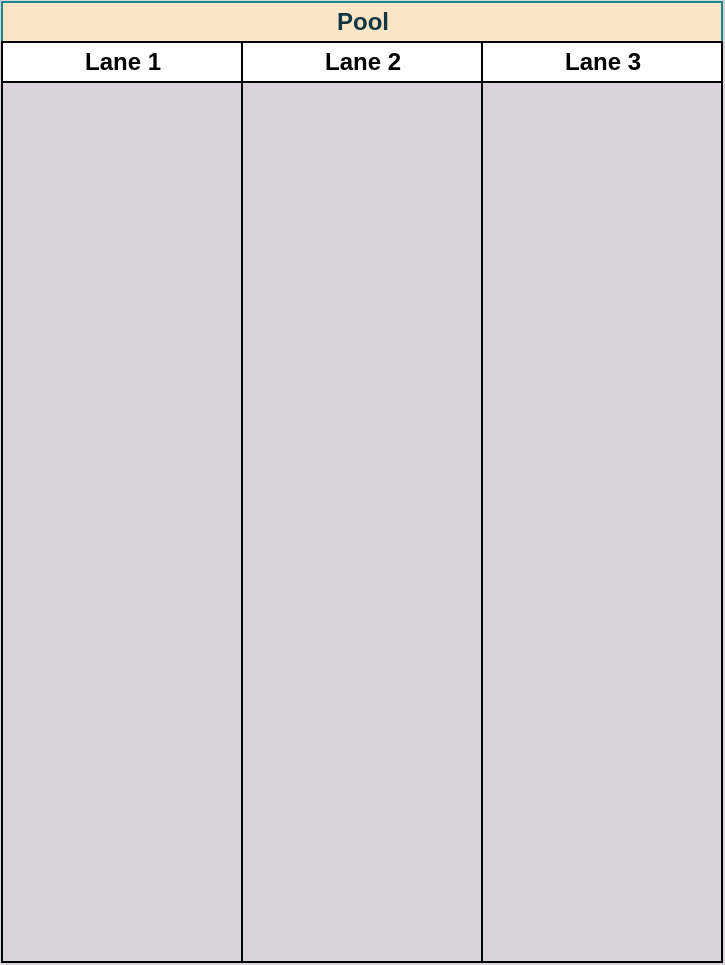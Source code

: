<mxfile version="14.1.2" type="github">
  <diagram id="8gqzO-sBCFq0tF3Lt717" name="Page-1">
    <mxGraphModel dx="1296" dy="826" grid="1" gridSize="10" guides="1" tooltips="1" connect="1" arrows="1" fold="1" page="1" pageScale="1" pageWidth="827" pageHeight="1169" background="#DAD2D8" math="0" shadow="0">
      <root>
        <mxCell id="0" />
        <mxCell id="1" parent="0" />
        <mxCell id="kLUBncIEuIzbrDYKi5dw-19" value="Pool" style="swimlane;html=1;childLayout=stackLayout;resizeParent=1;resizeParentMax=0;startSize=20;rounded=0;sketch=0;strokeColor=#0F8B8D;fillColor=#FAE5C7;fontColor=#143642;" vertex="1" parent="1">
          <mxGeometry x="100" y="90" width="360" height="480" as="geometry" />
        </mxCell>
        <mxCell id="kLUBncIEuIzbrDYKi5dw-20" value="Lane 1" style="swimlane;html=1;startSize=20;" vertex="1" parent="kLUBncIEuIzbrDYKi5dw-19">
          <mxGeometry y="20" width="120" height="460" as="geometry" />
        </mxCell>
        <mxCell id="kLUBncIEuIzbrDYKi5dw-21" value="Lane 2" style="swimlane;html=1;startSize=20;" vertex="1" parent="kLUBncIEuIzbrDYKi5dw-19">
          <mxGeometry x="120" y="20" width="120" height="460" as="geometry" />
        </mxCell>
        <mxCell id="kLUBncIEuIzbrDYKi5dw-22" value="Lane 3" style="swimlane;html=1;startSize=20;" vertex="1" parent="kLUBncIEuIzbrDYKi5dw-19">
          <mxGeometry x="240" y="20" width="120" height="460" as="geometry" />
        </mxCell>
      </root>
    </mxGraphModel>
  </diagram>
</mxfile>
